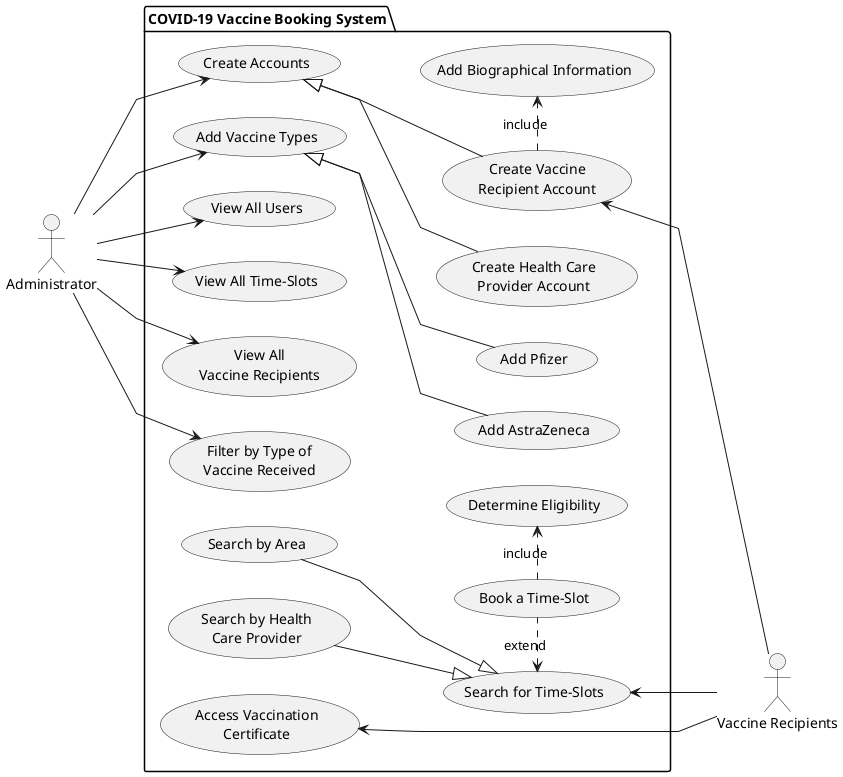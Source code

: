 @startuml
'https://plantuml.com/use-case-diagram

left to right direction

actor :Administrator: as Admin
actor :Vaccine Recipients:  as VR

skinparam linetype polyline

package "COVID-19 Vaccine Booking System" {
    usecase (Create Accounts) as (CA)
    usecase (Add Vaccine Types) as (AVT)
    usecase (Add AstraZeneca) as (AZ)
    usecase (Add Pfizer) as (Pfizer)
    usecase (View All Users) as (VAU)
    usecase (View All Time-Slots) as (VATS)
    usecase (View All\nVaccine Recipients) as (VAVR)
    usecase (Filter by Type of\nVaccine Received) as (FTVR)
    usecase (Add Biographical Information) as (ABR)
    usecase (Search for Time-Slots) as (STS)
    usecase (Search by Area) as (SA)
    usecase (Search by Health\nCare Provider) as (SHCA)
    usecase (Create Vaccine\nRecipient Account) as (CVRA)
    usecase (Create Health Care\nProvider Account) as (CHRA)
    usecase (Book a Time-Slot) as (BTS)
    usecase (Determine Eligibility) as (DE)
    usecase (Access Vaccination\nCertificate) as (AVC)
}

Admin --> (AVT)
Admin --> (VAU)
Admin --> (VATS)
Admin --> (VAVR)
Admin --> (FTVR)
Admin --> (CA)
(STS) <-- VR
(CVRA) <-- VR
(AVC) <-- VR
'(BTS) <-- VR

(AVT) <|-- (AZ)
(AVT) <|-- (Pfizer)
(CA) <|-- (CVRA)
(CA) <|-- (CHRA)
(SA) --|> (STS)
(SHCA) --|> (STS)

(STS) <. (BTS) : extend
(BTS) .> (DE) : include
(CVRA) .> (ABR) : include
'note right of Admin : This is an example.

'note right of (Use)
'A note can also
'be on several lines
'end note

'note "This note is connected\nto several objects." as N2
'(Start) .. N2
'N2 .. (Use)
@enduml